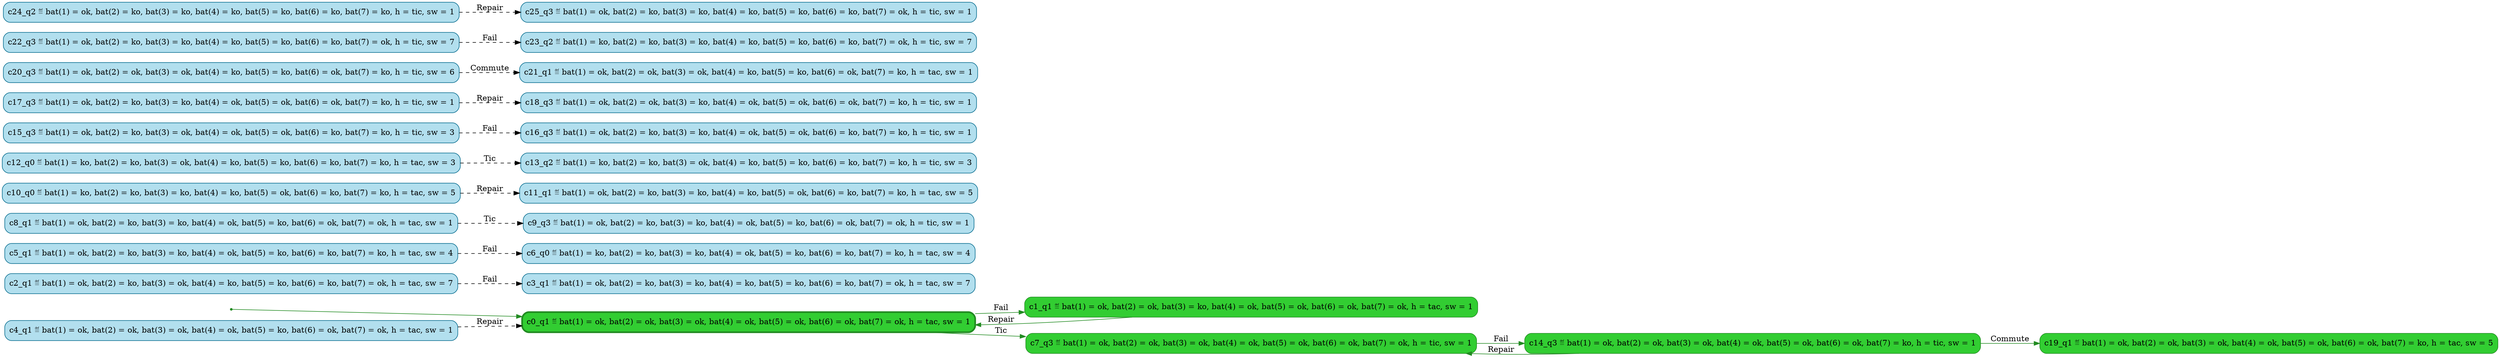 digraph g {

	rankdir="LR"

	__invisible__[shape="point", color="forestgreen"]
	c0_q1[label="c0_q1 ≝ bat(1) = ok, bat(2) = ok, bat(3) = ok, bat(4) = ok, bat(5) = ok, bat(6) = ok, bat(7) = ok, h = tac, sw = 1", shape="box", style="rounded, filled", color="forestgreen", fillcolor="limegreen", penwidth=3] // Initial
	c1_q1[label="c1_q1 ≝ bat(1) = ok, bat(2) = ok, bat(3) = ko, bat(4) = ok, bat(5) = ok, bat(6) = ok, bat(7) = ok, h = tac, sw = 1", shape="box", style="rounded, filled", color="forestgreen", fillcolor="limegreen"]
	c7_q3[label="c7_q3 ≝ bat(1) = ok, bat(2) = ok, bat(3) = ok, bat(4) = ok, bat(5) = ok, bat(6) = ok, bat(7) = ok, h = tic, sw = 1", shape="box", style="rounded, filled", color="forestgreen", fillcolor="limegreen"]
	c14_q3[label="c14_q3 ≝ bat(1) = ok, bat(2) = ok, bat(3) = ok, bat(4) = ok, bat(5) = ok, bat(6) = ok, bat(7) = ko, h = tic, sw = 1", shape="box", style="rounded, filled", color="forestgreen", fillcolor="limegreen"]
	c19_q1[label="c19_q1 ≝ bat(1) = ok, bat(2) = ok, bat(3) = ok, bat(4) = ok, bat(5) = ok, bat(6) = ok, bat(7) = ko, h = tac, sw = 5", shape="box", style="rounded, filled", color="forestgreen", fillcolor="limegreen"]
	c2_q1[label="c2_q1 ≝ bat(1) = ok, bat(2) = ko, bat(3) = ok, bat(4) = ko, bat(5) = ko, bat(6) = ko, bat(7) = ok, h = tac, sw = 7", shape="box", style="rounded, filled", color="deepskyblue4", fillcolor="lightblue2"]
	c3_q1[label="c3_q1 ≝ bat(1) = ok, bat(2) = ko, bat(3) = ko, bat(4) = ko, bat(5) = ko, bat(6) = ko, bat(7) = ok, h = tac, sw = 7", shape="box", style="rounded, filled", color="deepskyblue4", fillcolor="lightblue2"]
	c4_q1[label="c4_q1 ≝ bat(1) = ok, bat(2) = ok, bat(3) = ok, bat(4) = ok, bat(5) = ko, bat(6) = ok, bat(7) = ok, h = tac, sw = 1", shape="box", style="rounded, filled", color="deepskyblue4", fillcolor="lightblue2"]
	c5_q1[label="c5_q1 ≝ bat(1) = ok, bat(2) = ko, bat(3) = ko, bat(4) = ok, bat(5) = ko, bat(6) = ko, bat(7) = ko, h = tac, sw = 4", shape="box", style="rounded, filled", color="deepskyblue4", fillcolor="lightblue2"]
	c6_q0[label="c6_q0 ≝ bat(1) = ko, bat(2) = ko, bat(3) = ko, bat(4) = ok, bat(5) = ko, bat(6) = ko, bat(7) = ko, h = tac, sw = 4", shape="box", style="rounded, filled", color="deepskyblue4", fillcolor="lightblue2"]
	c8_q1[label="c8_q1 ≝ bat(1) = ok, bat(2) = ko, bat(3) = ko, bat(4) = ok, bat(5) = ko, bat(6) = ok, bat(7) = ok, h = tac, sw = 1", shape="box", style="rounded, filled", color="deepskyblue4", fillcolor="lightblue2"]
	c9_q3[label="c9_q3 ≝ bat(1) = ok, bat(2) = ko, bat(3) = ko, bat(4) = ok, bat(5) = ko, bat(6) = ok, bat(7) = ok, h = tic, sw = 1", shape="box", style="rounded, filled", color="deepskyblue4", fillcolor="lightblue2"]
	c10_q0[label="c10_q0 ≝ bat(1) = ko, bat(2) = ko, bat(3) = ko, bat(4) = ko, bat(5) = ok, bat(6) = ko, bat(7) = ko, h = tac, sw = 5", shape="box", style="rounded, filled", color="deepskyblue4", fillcolor="lightblue2"]
	c11_q1[label="c11_q1 ≝ bat(1) = ok, bat(2) = ko, bat(3) = ko, bat(4) = ko, bat(5) = ok, bat(6) = ko, bat(7) = ko, h = tac, sw = 5", shape="box", style="rounded, filled", color="deepskyblue4", fillcolor="lightblue2"]
	c12_q0[label="c12_q0 ≝ bat(1) = ko, bat(2) = ko, bat(3) = ok, bat(4) = ko, bat(5) = ko, bat(6) = ko, bat(7) = ko, h = tac, sw = 3", shape="box", style="rounded, filled", color="deepskyblue4", fillcolor="lightblue2"]
	c13_q2[label="c13_q2 ≝ bat(1) = ko, bat(2) = ko, bat(3) = ok, bat(4) = ko, bat(5) = ko, bat(6) = ko, bat(7) = ko, h = tic, sw = 3", shape="box", style="rounded, filled", color="deepskyblue4", fillcolor="lightblue2"]
	c15_q3[label="c15_q3 ≝ bat(1) = ok, bat(2) = ko, bat(3) = ok, bat(4) = ok, bat(5) = ok, bat(6) = ko, bat(7) = ko, h = tic, sw = 3", shape="box", style="rounded, filled", color="deepskyblue4", fillcolor="lightblue2"]
	c16_q3[label="c16_q3 ≝ bat(1) = ok, bat(2) = ko, bat(3) = ko, bat(4) = ok, bat(5) = ok, bat(6) = ko, bat(7) = ko, h = tic, sw = 1", shape="box", style="rounded, filled", color="deepskyblue4", fillcolor="lightblue2"]
	c17_q3[label="c17_q3 ≝ bat(1) = ok, bat(2) = ko, bat(3) = ko, bat(4) = ok, bat(5) = ok, bat(6) = ok, bat(7) = ko, h = tic, sw = 1", shape="box", style="rounded, filled", color="deepskyblue4", fillcolor="lightblue2"]
	c18_q3[label="c18_q3 ≝ bat(1) = ok, bat(2) = ok, bat(3) = ko, bat(4) = ok, bat(5) = ok, bat(6) = ok, bat(7) = ko, h = tic, sw = 1", shape="box", style="rounded, filled", color="deepskyblue4", fillcolor="lightblue2"]
	c20_q3[label="c20_q3 ≝ bat(1) = ok, bat(2) = ok, bat(3) = ok, bat(4) = ko, bat(5) = ko, bat(6) = ok, bat(7) = ko, h = tic, sw = 6", shape="box", style="rounded, filled", color="deepskyblue4", fillcolor="lightblue2"]
	c21_q1[label="c21_q1 ≝ bat(1) = ok, bat(2) = ok, bat(3) = ok, bat(4) = ko, bat(5) = ko, bat(6) = ok, bat(7) = ko, h = tac, sw = 1", shape="box", style="rounded, filled", color="deepskyblue4", fillcolor="lightblue2"]
	c22_q3[label="c22_q3 ≝ bat(1) = ok, bat(2) = ko, bat(3) = ko, bat(4) = ko, bat(5) = ko, bat(6) = ko, bat(7) = ok, h = tic, sw = 7", shape="box", style="rounded, filled", color="deepskyblue4", fillcolor="lightblue2"]
	c23_q2[label="c23_q2 ≝ bat(1) = ko, bat(2) = ko, bat(3) = ko, bat(4) = ko, bat(5) = ko, bat(6) = ko, bat(7) = ok, h = tic, sw = 7", shape="box", style="rounded, filled", color="deepskyblue4", fillcolor="lightblue2"]
	c24_q2[label="c24_q2 ≝ bat(1) = ok, bat(2) = ko, bat(3) = ko, bat(4) = ko, bat(5) = ko, bat(6) = ko, bat(7) = ko, h = tic, sw = 1", shape="box", style="rounded, filled", color="deepskyblue4", fillcolor="lightblue2"]
	c25_q3[label="c25_q3 ≝ bat(1) = ok, bat(2) = ko, bat(3) = ko, bat(4) = ko, bat(5) = ko, bat(6) = ko, bat(7) = ok, h = tic, sw = 1", shape="box", style="rounded, filled", color="deepskyblue4", fillcolor="lightblue2"]

	__invisible__ -> c0_q1[color="forestgreen"]
	c0_q1 -> c1_q1[label="Fail", color="forestgreen"]
	c1_q1 -> c0_q1[label="Repair", color="forestgreen"]
	c0_q1 -> c7_q3[label="Tic", color="forestgreen"]
	c7_q3 -> c14_q3[label="Fail", color="forestgreen"]
	c14_q3 -> c7_q3[label="Repair", color="forestgreen"]
	c14_q3 -> c19_q1[label="Commute", color="forestgreen"]
	c2_q1 -> c3_q1[label="Fail", color="black", style="dashed"]
	c4_q1 -> c0_q1[label="Repair", color="black", style="dashed"]
	c5_q1 -> c6_q0[label="Fail", color="black", style="dashed"]
	c8_q1 -> c9_q3[label="Tic", color="black", style="dashed"]
	c10_q0 -> c11_q1[label="Repair", color="black", style="dashed"]
	c12_q0 -> c13_q2[label="Tic", color="black", style="dashed"]
	c15_q3 -> c16_q3[label="Fail", color="black", style="dashed"]
	c17_q3 -> c18_q3[label="Repair", color="black", style="dashed"]
	c20_q3 -> c21_q1[label="Commute", color="black", style="dashed"]
	c22_q3 -> c23_q2[label="Fail", color="black", style="dashed"]
	c24_q2 -> c25_q3[label="Repair", color="black", style="dashed"]

}
